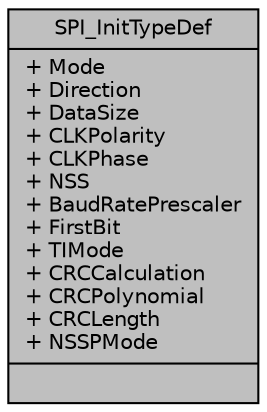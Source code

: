 digraph "SPI_InitTypeDef"
{
  edge [fontname="Helvetica",fontsize="10",labelfontname="Helvetica",labelfontsize="10"];
  node [fontname="Helvetica",fontsize="10",shape=record];
  Node1 [label="{SPI_InitTypeDef\n|+ Mode\l+ Direction\l+ DataSize\l+ CLKPolarity\l+ CLKPhase\l+ NSS\l+ BaudRatePrescaler\l+ FirstBit\l+ TIMode\l+ CRCCalculation\l+ CRCPolynomial\l+ CRCLength\l+ NSSPMode\l|}",height=0.2,width=0.4,color="black", fillcolor="grey75", style="filled", fontcolor="black"];
}
